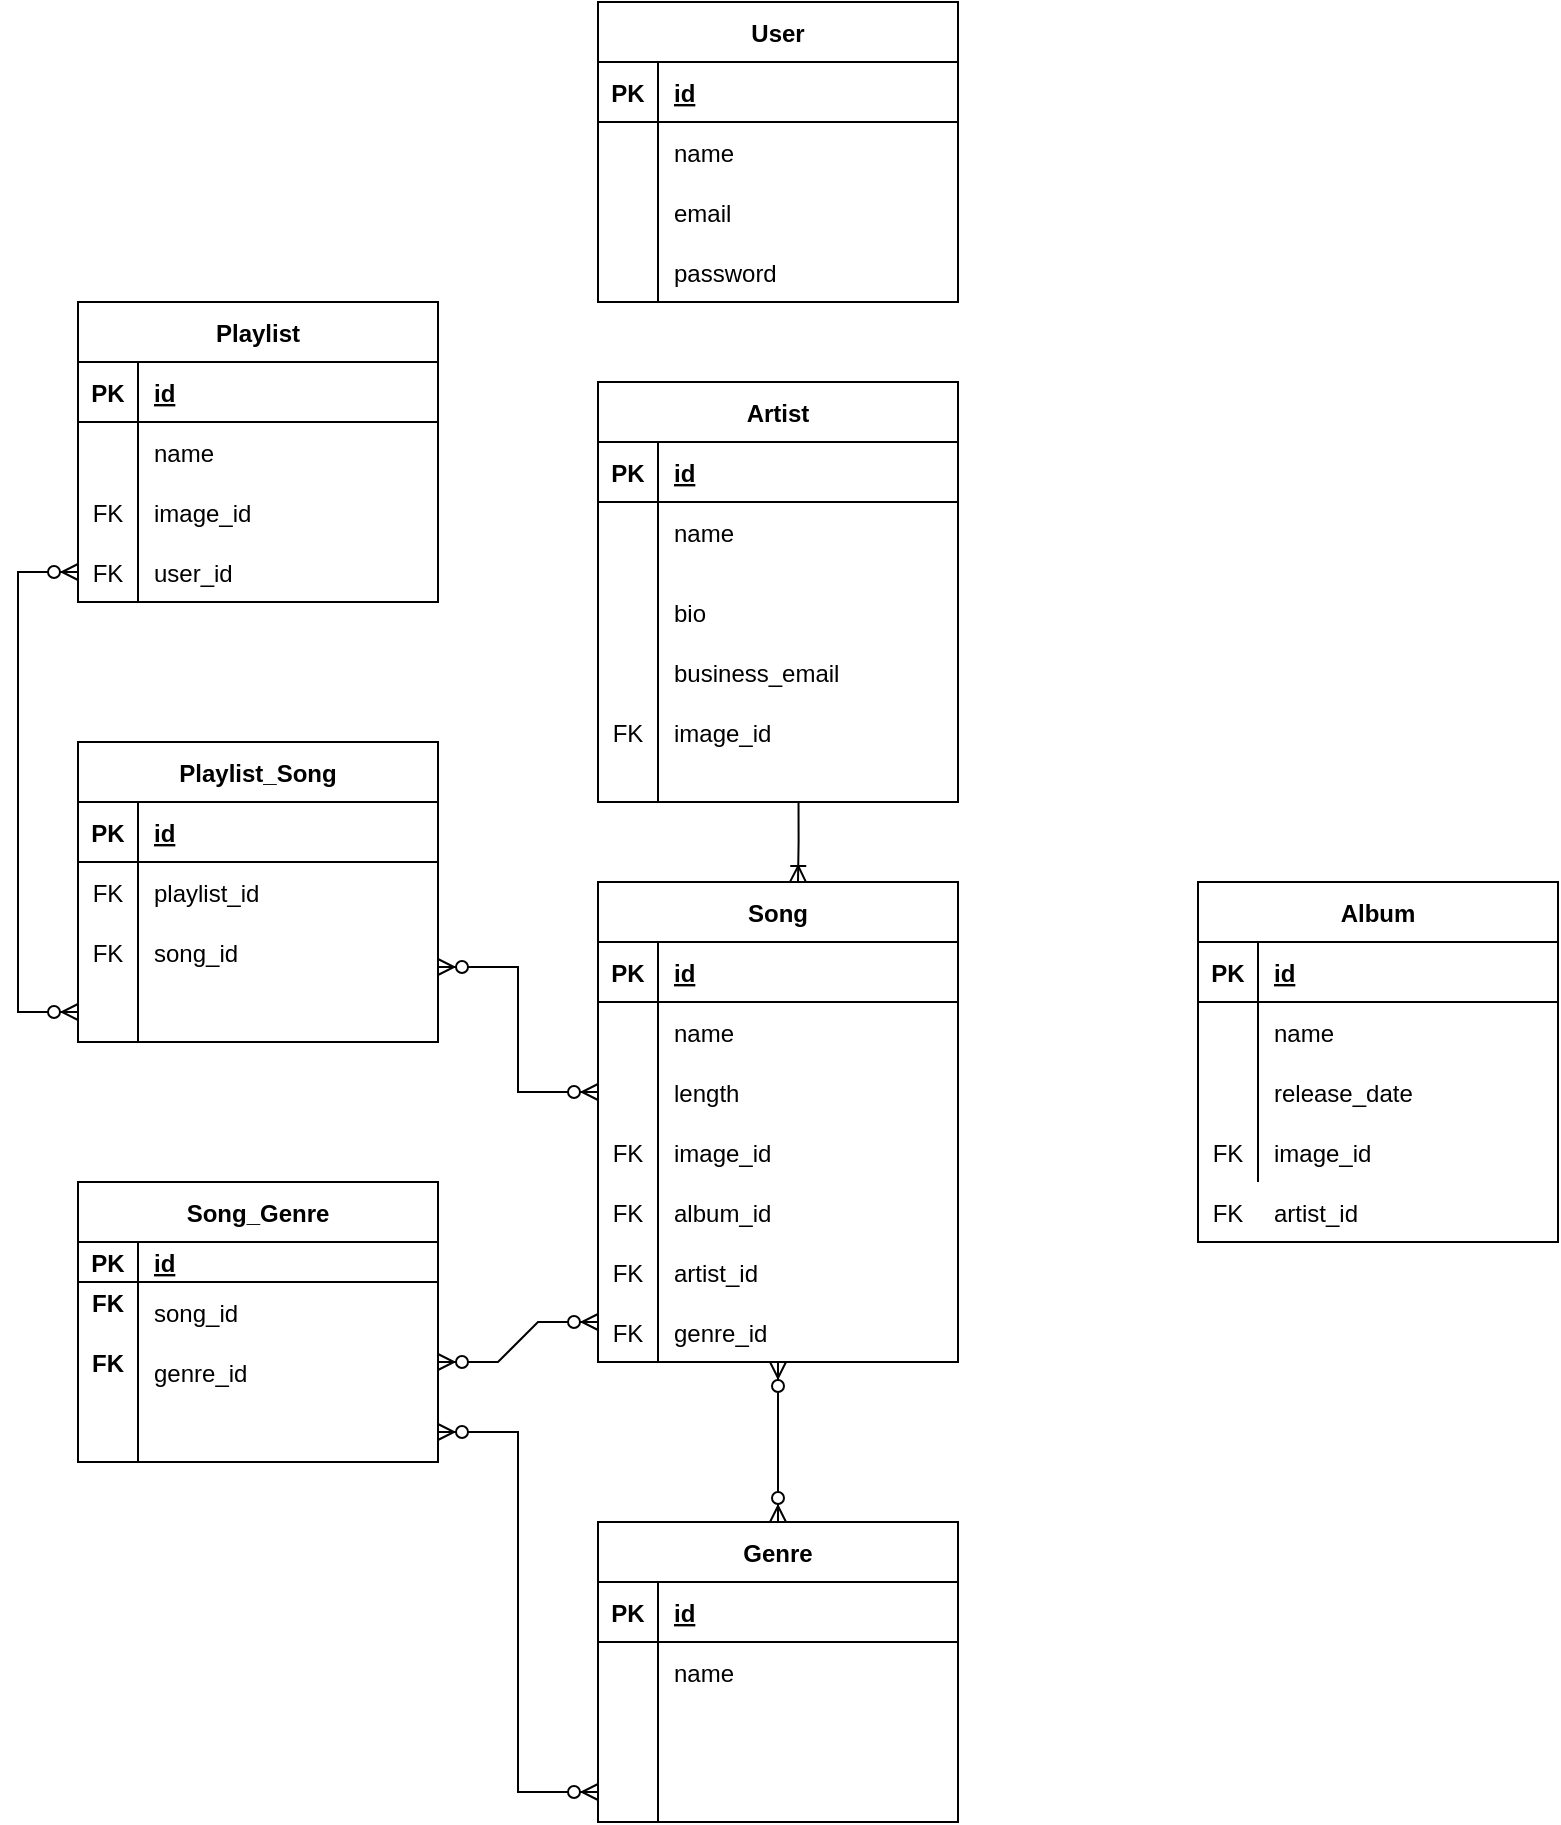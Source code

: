 <mxfile version="20.8.23" type="device"><diagram name="Page-1" id="BKWQsfcj0az7hso5T4gl"><mxGraphModel dx="1728" dy="952" grid="1" gridSize="10" guides="1" tooltips="1" connect="1" arrows="1" fold="1" page="1" pageScale="1" pageWidth="850" pageHeight="1100" math="0" shadow="0"><root><mxCell id="0"/><mxCell id="1" parent="0"/><mxCell id="2S63wgKGcdqPZLrv0ffy-1" value="Song_Genre" style="shape=table;startSize=30;container=1;collapsible=1;childLayout=tableLayout;fixedRows=1;rowLines=0;fontStyle=1;align=center;resizeLast=1;" vertex="1" parent="1"><mxGeometry x="60" y="790" width="180" height="140" as="geometry"/></mxCell><mxCell id="2S63wgKGcdqPZLrv0ffy-2" value="" style="shape=tableRow;horizontal=0;startSize=0;swimlaneHead=0;swimlaneBody=0;fillColor=none;collapsible=0;dropTarget=0;points=[[0,0.5],[1,0.5]];portConstraint=eastwest;top=0;left=0;right=0;bottom=1;" vertex="1" parent="2S63wgKGcdqPZLrv0ffy-1"><mxGeometry y="30" width="180" height="20" as="geometry"/></mxCell><mxCell id="2S63wgKGcdqPZLrv0ffy-3" value="PK" style="shape=partialRectangle;connectable=0;fillColor=none;top=0;left=0;bottom=0;right=0;fontStyle=1;overflow=hidden;" vertex="1" parent="2S63wgKGcdqPZLrv0ffy-2"><mxGeometry width="30" height="20" as="geometry"><mxRectangle width="30" height="20" as="alternateBounds"/></mxGeometry></mxCell><mxCell id="2S63wgKGcdqPZLrv0ffy-4" value="id" style="shape=partialRectangle;connectable=0;fillColor=none;top=0;left=0;bottom=0;right=0;align=left;spacingLeft=6;fontStyle=5;overflow=hidden;" vertex="1" parent="2S63wgKGcdqPZLrv0ffy-2"><mxGeometry x="30" width="150" height="20" as="geometry"><mxRectangle width="150" height="20" as="alternateBounds"/></mxGeometry></mxCell><mxCell id="2S63wgKGcdqPZLrv0ffy-5" value="" style="shape=tableRow;horizontal=0;startSize=0;swimlaneHead=0;swimlaneBody=0;fillColor=none;collapsible=0;dropTarget=0;points=[[0,0.5],[1,0.5]];portConstraint=eastwest;top=0;left=0;right=0;bottom=0;" vertex="1" parent="2S63wgKGcdqPZLrv0ffy-1"><mxGeometry y="50" width="180" height="30" as="geometry"/></mxCell><mxCell id="2S63wgKGcdqPZLrv0ffy-6" value="" style="shape=partialRectangle;connectable=0;fillColor=none;top=0;left=0;bottom=0;right=0;editable=1;overflow=hidden;" vertex="1" parent="2S63wgKGcdqPZLrv0ffy-5"><mxGeometry width="30" height="30" as="geometry"><mxRectangle width="30" height="30" as="alternateBounds"/></mxGeometry></mxCell><mxCell id="2S63wgKGcdqPZLrv0ffy-7" value="song_id" style="shape=partialRectangle;connectable=0;fillColor=none;top=0;left=0;bottom=0;right=0;align=left;spacingLeft=6;overflow=hidden;" vertex="1" parent="2S63wgKGcdqPZLrv0ffy-5"><mxGeometry x="30" width="150" height="30" as="geometry"><mxRectangle width="150" height="30" as="alternateBounds"/></mxGeometry></mxCell><mxCell id="2S63wgKGcdqPZLrv0ffy-8" value="" style="shape=tableRow;horizontal=0;startSize=0;swimlaneHead=0;swimlaneBody=0;fillColor=none;collapsible=0;dropTarget=0;points=[[0,0.5],[1,0.5]];portConstraint=eastwest;top=0;left=0;right=0;bottom=0;" vertex="1" parent="2S63wgKGcdqPZLrv0ffy-1"><mxGeometry y="80" width="180" height="30" as="geometry"/></mxCell><mxCell id="2S63wgKGcdqPZLrv0ffy-9" value="" style="shape=partialRectangle;connectable=0;fillColor=none;top=0;left=0;bottom=0;right=0;editable=1;overflow=hidden;" vertex="1" parent="2S63wgKGcdqPZLrv0ffy-8"><mxGeometry width="30" height="30" as="geometry"><mxRectangle width="30" height="30" as="alternateBounds"/></mxGeometry></mxCell><mxCell id="2S63wgKGcdqPZLrv0ffy-10" value="genre_id" style="shape=partialRectangle;connectable=0;fillColor=none;top=0;left=0;bottom=0;right=0;align=left;spacingLeft=6;overflow=hidden;" vertex="1" parent="2S63wgKGcdqPZLrv0ffy-8"><mxGeometry x="30" width="150" height="30" as="geometry"><mxRectangle width="150" height="30" as="alternateBounds"/></mxGeometry></mxCell><mxCell id="2S63wgKGcdqPZLrv0ffy-11" value="" style="shape=tableRow;horizontal=0;startSize=0;swimlaneHead=0;swimlaneBody=0;fillColor=none;collapsible=0;dropTarget=0;points=[[0,0.5],[1,0.5]];portConstraint=eastwest;top=0;left=0;right=0;bottom=0;" vertex="1" parent="2S63wgKGcdqPZLrv0ffy-1"><mxGeometry y="110" width="180" height="30" as="geometry"/></mxCell><mxCell id="2S63wgKGcdqPZLrv0ffy-12" value="" style="shape=partialRectangle;connectable=0;fillColor=none;top=0;left=0;bottom=0;right=0;editable=1;overflow=hidden;" vertex="1" parent="2S63wgKGcdqPZLrv0ffy-11"><mxGeometry width="30" height="30" as="geometry"><mxRectangle width="30" height="30" as="alternateBounds"/></mxGeometry></mxCell><mxCell id="2S63wgKGcdqPZLrv0ffy-13" value="" style="shape=partialRectangle;connectable=0;fillColor=none;top=0;left=0;bottom=0;right=0;align=left;spacingLeft=6;overflow=hidden;" vertex="1" parent="2S63wgKGcdqPZLrv0ffy-11"><mxGeometry x="30" width="150" height="30" as="geometry"><mxRectangle width="150" height="30" as="alternateBounds"/></mxGeometry></mxCell><mxCell id="2S63wgKGcdqPZLrv0ffy-14" value="FK" style="shape=partialRectangle;connectable=0;fillColor=none;top=0;left=0;bottom=0;right=0;fontStyle=1;overflow=hidden;" vertex="1" parent="1"><mxGeometry x="60" y="840" width="30" height="20" as="geometry"><mxRectangle width="30" height="20" as="alternateBounds"/></mxGeometry></mxCell><mxCell id="2S63wgKGcdqPZLrv0ffy-15" value="FK" style="shape=partialRectangle;connectable=0;fillColor=none;top=0;left=0;bottom=0;right=0;fontStyle=1;overflow=hidden;" vertex="1" parent="1"><mxGeometry x="60" y="870" width="30" height="20" as="geometry"><mxRectangle width="30" height="20" as="alternateBounds"/></mxGeometry></mxCell><mxCell id="2S63wgKGcdqPZLrv0ffy-16" value="Genre" style="shape=table;startSize=30;container=1;collapsible=1;childLayout=tableLayout;fixedRows=1;rowLines=0;fontStyle=1;align=center;resizeLast=1;" vertex="1" parent="1"><mxGeometry x="320" y="960" width="180" height="150" as="geometry"/></mxCell><mxCell id="2S63wgKGcdqPZLrv0ffy-17" value="" style="shape=tableRow;horizontal=0;startSize=0;swimlaneHead=0;swimlaneBody=0;fillColor=none;collapsible=0;dropTarget=0;points=[[0,0.5],[1,0.5]];portConstraint=eastwest;top=0;left=0;right=0;bottom=1;" vertex="1" parent="2S63wgKGcdqPZLrv0ffy-16"><mxGeometry y="30" width="180" height="30" as="geometry"/></mxCell><mxCell id="2S63wgKGcdqPZLrv0ffy-18" value="PK" style="shape=partialRectangle;connectable=0;fillColor=none;top=0;left=0;bottom=0;right=0;fontStyle=1;overflow=hidden;" vertex="1" parent="2S63wgKGcdqPZLrv0ffy-17"><mxGeometry width="30" height="30" as="geometry"><mxRectangle width="30" height="30" as="alternateBounds"/></mxGeometry></mxCell><mxCell id="2S63wgKGcdqPZLrv0ffy-19" value="id" style="shape=partialRectangle;connectable=0;fillColor=none;top=0;left=0;bottom=0;right=0;align=left;spacingLeft=6;fontStyle=5;overflow=hidden;" vertex="1" parent="2S63wgKGcdqPZLrv0ffy-17"><mxGeometry x="30" width="150" height="30" as="geometry"><mxRectangle width="150" height="30" as="alternateBounds"/></mxGeometry></mxCell><mxCell id="2S63wgKGcdqPZLrv0ffy-20" value="" style="shape=tableRow;horizontal=0;startSize=0;swimlaneHead=0;swimlaneBody=0;fillColor=none;collapsible=0;dropTarget=0;points=[[0,0.5],[1,0.5]];portConstraint=eastwest;top=0;left=0;right=0;bottom=0;" vertex="1" parent="2S63wgKGcdqPZLrv0ffy-16"><mxGeometry y="60" width="180" height="30" as="geometry"/></mxCell><mxCell id="2S63wgKGcdqPZLrv0ffy-21" value="" style="shape=partialRectangle;connectable=0;fillColor=none;top=0;left=0;bottom=0;right=0;editable=1;overflow=hidden;" vertex="1" parent="2S63wgKGcdqPZLrv0ffy-20"><mxGeometry width="30" height="30" as="geometry"><mxRectangle width="30" height="30" as="alternateBounds"/></mxGeometry></mxCell><mxCell id="2S63wgKGcdqPZLrv0ffy-22" value="name" style="shape=partialRectangle;connectable=0;fillColor=none;top=0;left=0;bottom=0;right=0;align=left;spacingLeft=6;overflow=hidden;" vertex="1" parent="2S63wgKGcdqPZLrv0ffy-20"><mxGeometry x="30" width="150" height="30" as="geometry"><mxRectangle width="150" height="30" as="alternateBounds"/></mxGeometry></mxCell><mxCell id="2S63wgKGcdqPZLrv0ffy-23" value="" style="shape=tableRow;horizontal=0;startSize=0;swimlaneHead=0;swimlaneBody=0;fillColor=none;collapsible=0;dropTarget=0;points=[[0,0.5],[1,0.5]];portConstraint=eastwest;top=0;left=0;right=0;bottom=0;" vertex="1" parent="2S63wgKGcdqPZLrv0ffy-16"><mxGeometry y="90" width="180" height="30" as="geometry"/></mxCell><mxCell id="2S63wgKGcdqPZLrv0ffy-24" value="" style="shape=partialRectangle;connectable=0;fillColor=none;top=0;left=0;bottom=0;right=0;editable=1;overflow=hidden;" vertex="1" parent="2S63wgKGcdqPZLrv0ffy-23"><mxGeometry width="30" height="30" as="geometry"><mxRectangle width="30" height="30" as="alternateBounds"/></mxGeometry></mxCell><mxCell id="2S63wgKGcdqPZLrv0ffy-25" value="" style="shape=partialRectangle;connectable=0;fillColor=none;top=0;left=0;bottom=0;right=0;align=left;spacingLeft=6;overflow=hidden;" vertex="1" parent="2S63wgKGcdqPZLrv0ffy-23"><mxGeometry x="30" width="150" height="30" as="geometry"><mxRectangle width="150" height="30" as="alternateBounds"/></mxGeometry></mxCell><mxCell id="2S63wgKGcdqPZLrv0ffy-26" value="" style="shape=tableRow;horizontal=0;startSize=0;swimlaneHead=0;swimlaneBody=0;fillColor=none;collapsible=0;dropTarget=0;points=[[0,0.5],[1,0.5]];portConstraint=eastwest;top=0;left=0;right=0;bottom=0;" vertex="1" parent="2S63wgKGcdqPZLrv0ffy-16"><mxGeometry y="120" width="180" height="30" as="geometry"/></mxCell><mxCell id="2S63wgKGcdqPZLrv0ffy-27" value="" style="shape=partialRectangle;connectable=0;fillColor=none;top=0;left=0;bottom=0;right=0;editable=1;overflow=hidden;" vertex="1" parent="2S63wgKGcdqPZLrv0ffy-26"><mxGeometry width="30" height="30" as="geometry"><mxRectangle width="30" height="30" as="alternateBounds"/></mxGeometry></mxCell><mxCell id="2S63wgKGcdqPZLrv0ffy-28" value="" style="shape=partialRectangle;connectable=0;fillColor=none;top=0;left=0;bottom=0;right=0;align=left;spacingLeft=6;overflow=hidden;" vertex="1" parent="2S63wgKGcdqPZLrv0ffy-26"><mxGeometry x="30" width="150" height="30" as="geometry"><mxRectangle width="150" height="30" as="alternateBounds"/></mxGeometry></mxCell><mxCell id="2S63wgKGcdqPZLrv0ffy-29" value="Song" style="shape=table;startSize=30;container=1;collapsible=1;childLayout=tableLayout;fixedRows=1;rowLines=0;fontStyle=1;align=center;resizeLast=1;" vertex="1" parent="1"><mxGeometry x="320" y="640" width="180" height="240" as="geometry"/></mxCell><mxCell id="2S63wgKGcdqPZLrv0ffy-30" value="" style="shape=tableRow;horizontal=0;startSize=0;swimlaneHead=0;swimlaneBody=0;fillColor=none;collapsible=0;dropTarget=0;points=[[0,0.5],[1,0.5]];portConstraint=eastwest;top=0;left=0;right=0;bottom=1;" vertex="1" parent="2S63wgKGcdqPZLrv0ffy-29"><mxGeometry y="30" width="180" height="30" as="geometry"/></mxCell><mxCell id="2S63wgKGcdqPZLrv0ffy-31" value="PK" style="shape=partialRectangle;connectable=0;fillColor=none;top=0;left=0;bottom=0;right=0;fontStyle=1;overflow=hidden;" vertex="1" parent="2S63wgKGcdqPZLrv0ffy-30"><mxGeometry width="30" height="30" as="geometry"><mxRectangle width="30" height="30" as="alternateBounds"/></mxGeometry></mxCell><mxCell id="2S63wgKGcdqPZLrv0ffy-32" value="id" style="shape=partialRectangle;connectable=0;fillColor=none;top=0;left=0;bottom=0;right=0;align=left;spacingLeft=6;fontStyle=5;overflow=hidden;" vertex="1" parent="2S63wgKGcdqPZLrv0ffy-30"><mxGeometry x="30" width="150" height="30" as="geometry"><mxRectangle width="150" height="30" as="alternateBounds"/></mxGeometry></mxCell><mxCell id="2S63wgKGcdqPZLrv0ffy-33" value="" style="shape=tableRow;horizontal=0;startSize=0;swimlaneHead=0;swimlaneBody=0;fillColor=none;collapsible=0;dropTarget=0;points=[[0,0.5],[1,0.5]];portConstraint=eastwest;top=0;left=0;right=0;bottom=0;" vertex="1" parent="2S63wgKGcdqPZLrv0ffy-29"><mxGeometry y="60" width="180" height="30" as="geometry"/></mxCell><mxCell id="2S63wgKGcdqPZLrv0ffy-34" value="" style="shape=partialRectangle;connectable=0;fillColor=none;top=0;left=0;bottom=0;right=0;editable=1;overflow=hidden;" vertex="1" parent="2S63wgKGcdqPZLrv0ffy-33"><mxGeometry width="30" height="30" as="geometry"><mxRectangle width="30" height="30" as="alternateBounds"/></mxGeometry></mxCell><mxCell id="2S63wgKGcdqPZLrv0ffy-35" value="name" style="shape=partialRectangle;connectable=0;fillColor=none;top=0;left=0;bottom=0;right=0;align=left;spacingLeft=6;overflow=hidden;" vertex="1" parent="2S63wgKGcdqPZLrv0ffy-33"><mxGeometry x="30" width="150" height="30" as="geometry"><mxRectangle width="150" height="30" as="alternateBounds"/></mxGeometry></mxCell><mxCell id="2S63wgKGcdqPZLrv0ffy-36" value="" style="shape=tableRow;horizontal=0;startSize=0;swimlaneHead=0;swimlaneBody=0;fillColor=none;collapsible=0;dropTarget=0;points=[[0,0.5],[1,0.5]];portConstraint=eastwest;top=0;left=0;right=0;bottom=0;" vertex="1" parent="2S63wgKGcdqPZLrv0ffy-29"><mxGeometry y="90" width="180" height="30" as="geometry"/></mxCell><mxCell id="2S63wgKGcdqPZLrv0ffy-37" value="" style="shape=partialRectangle;connectable=0;fillColor=none;top=0;left=0;bottom=0;right=0;editable=1;overflow=hidden;" vertex="1" parent="2S63wgKGcdqPZLrv0ffy-36"><mxGeometry width="30" height="30" as="geometry"><mxRectangle width="30" height="30" as="alternateBounds"/></mxGeometry></mxCell><mxCell id="2S63wgKGcdqPZLrv0ffy-38" value="length" style="shape=partialRectangle;connectable=0;fillColor=none;top=0;left=0;bottom=0;right=0;align=left;spacingLeft=6;overflow=hidden;" vertex="1" parent="2S63wgKGcdqPZLrv0ffy-36"><mxGeometry x="30" width="150" height="30" as="geometry"><mxRectangle width="150" height="30" as="alternateBounds"/></mxGeometry></mxCell><mxCell id="2S63wgKGcdqPZLrv0ffy-39" value="" style="shape=tableRow;horizontal=0;startSize=0;swimlaneHead=0;swimlaneBody=0;fillColor=none;collapsible=0;dropTarget=0;points=[[0,0.5],[1,0.5]];portConstraint=eastwest;top=0;left=0;right=0;bottom=0;" vertex="1" parent="2S63wgKGcdqPZLrv0ffy-29"><mxGeometry y="120" width="180" height="120" as="geometry"/></mxCell><mxCell id="2S63wgKGcdqPZLrv0ffy-40" value="" style="shape=partialRectangle;connectable=0;fillColor=none;top=0;left=0;bottom=0;right=0;editable=1;overflow=hidden;" vertex="1" parent="2S63wgKGcdqPZLrv0ffy-39"><mxGeometry width="30" height="120" as="geometry"><mxRectangle width="30" height="120" as="alternateBounds"/></mxGeometry></mxCell><mxCell id="2S63wgKGcdqPZLrv0ffy-41" value="" style="shape=partialRectangle;connectable=0;fillColor=none;top=0;left=0;bottom=0;right=0;align=left;spacingLeft=6;overflow=hidden;" vertex="1" parent="2S63wgKGcdqPZLrv0ffy-39"><mxGeometry x="30" width="150" height="120" as="geometry"><mxRectangle width="150" height="120" as="alternateBounds"/></mxGeometry></mxCell><mxCell id="2S63wgKGcdqPZLrv0ffy-42" value="image_id" style="shape=partialRectangle;connectable=0;fillColor=none;top=0;left=0;bottom=0;right=0;align=left;spacingLeft=6;overflow=hidden;" vertex="1" parent="1"><mxGeometry x="350" y="760" width="150" height="30" as="geometry"><mxRectangle width="150" height="30" as="alternateBounds"/></mxGeometry></mxCell><mxCell id="2S63wgKGcdqPZLrv0ffy-43" value="album_id" style="shape=partialRectangle;connectable=0;fillColor=none;top=0;left=0;bottom=0;right=0;align=left;spacingLeft=6;overflow=hidden;" vertex="1" parent="1"><mxGeometry x="350" y="790" width="150" height="30" as="geometry"><mxRectangle width="150" height="30" as="alternateBounds"/></mxGeometry></mxCell><mxCell id="2S63wgKGcdqPZLrv0ffy-44" value="artist_id" style="shape=partialRectangle;connectable=0;fillColor=none;top=0;left=0;bottom=0;right=0;align=left;spacingLeft=6;overflow=hidden;" vertex="1" parent="1"><mxGeometry x="350" y="820" width="150" height="30" as="geometry"><mxRectangle width="150" height="30" as="alternateBounds"/></mxGeometry></mxCell><mxCell id="2S63wgKGcdqPZLrv0ffy-45" value="genre_id" style="shape=partialRectangle;connectable=0;fillColor=none;top=0;left=0;bottom=0;right=0;align=left;spacingLeft=6;overflow=hidden;" vertex="1" parent="1"><mxGeometry x="350" y="850" width="150" height="30" as="geometry"><mxRectangle width="150" height="30" as="alternateBounds"/></mxGeometry></mxCell><mxCell id="2S63wgKGcdqPZLrv0ffy-46" value="FK" style="shape=partialRectangle;connectable=0;fillColor=none;top=0;left=0;bottom=0;right=0;editable=1;overflow=hidden;" vertex="1" parent="1"><mxGeometry x="320" y="760" width="30" height="30" as="geometry"><mxRectangle width="30" height="30" as="alternateBounds"/></mxGeometry></mxCell><mxCell id="2S63wgKGcdqPZLrv0ffy-47" value="FK" style="shape=partialRectangle;connectable=0;fillColor=none;top=0;left=0;bottom=0;right=0;editable=1;overflow=hidden;" vertex="1" parent="1"><mxGeometry x="320" y="790" width="30" height="30" as="geometry"><mxRectangle width="30" height="30" as="alternateBounds"/></mxGeometry></mxCell><mxCell id="2S63wgKGcdqPZLrv0ffy-48" value="FK" style="shape=partialRectangle;connectable=0;fillColor=none;top=0;left=0;bottom=0;right=0;editable=1;overflow=hidden;" vertex="1" parent="1"><mxGeometry x="320" y="820" width="30" height="30" as="geometry"><mxRectangle width="30" height="30" as="alternateBounds"/></mxGeometry></mxCell><mxCell id="2S63wgKGcdqPZLrv0ffy-49" value="FK" style="shape=partialRectangle;connectable=0;fillColor=none;top=0;left=0;bottom=0;right=0;editable=1;overflow=hidden;" vertex="1" parent="1"><mxGeometry x="320" y="850" width="30" height="30" as="geometry"><mxRectangle width="30" height="30" as="alternateBounds"/></mxGeometry></mxCell><mxCell id="2S63wgKGcdqPZLrv0ffy-50" value="Playlist" style="shape=table;startSize=30;container=1;collapsible=1;childLayout=tableLayout;fixedRows=1;rowLines=0;fontStyle=1;align=center;resizeLast=1;" vertex="1" parent="1"><mxGeometry x="60" y="350" width="180" height="150" as="geometry"/></mxCell><mxCell id="2S63wgKGcdqPZLrv0ffy-51" value="" style="shape=tableRow;horizontal=0;startSize=0;swimlaneHead=0;swimlaneBody=0;fillColor=none;collapsible=0;dropTarget=0;points=[[0,0.5],[1,0.5]];portConstraint=eastwest;top=0;left=0;right=0;bottom=1;" vertex="1" parent="2S63wgKGcdqPZLrv0ffy-50"><mxGeometry y="30" width="180" height="30" as="geometry"/></mxCell><mxCell id="2S63wgKGcdqPZLrv0ffy-52" value="PK" style="shape=partialRectangle;connectable=0;fillColor=none;top=0;left=0;bottom=0;right=0;fontStyle=1;overflow=hidden;" vertex="1" parent="2S63wgKGcdqPZLrv0ffy-51"><mxGeometry width="30" height="30" as="geometry"><mxRectangle width="30" height="30" as="alternateBounds"/></mxGeometry></mxCell><mxCell id="2S63wgKGcdqPZLrv0ffy-53" value="id" style="shape=partialRectangle;connectable=0;fillColor=none;top=0;left=0;bottom=0;right=0;align=left;spacingLeft=6;fontStyle=5;overflow=hidden;" vertex="1" parent="2S63wgKGcdqPZLrv0ffy-51"><mxGeometry x="30" width="150" height="30" as="geometry"><mxRectangle width="150" height="30" as="alternateBounds"/></mxGeometry></mxCell><mxCell id="2S63wgKGcdqPZLrv0ffy-54" value="" style="shape=tableRow;horizontal=0;startSize=0;swimlaneHead=0;swimlaneBody=0;fillColor=none;collapsible=0;dropTarget=0;points=[[0,0.5],[1,0.5]];portConstraint=eastwest;top=0;left=0;right=0;bottom=0;" vertex="1" parent="2S63wgKGcdqPZLrv0ffy-50"><mxGeometry y="60" width="180" height="30" as="geometry"/></mxCell><mxCell id="2S63wgKGcdqPZLrv0ffy-55" value="" style="shape=partialRectangle;connectable=0;fillColor=none;top=0;left=0;bottom=0;right=0;editable=1;overflow=hidden;" vertex="1" parent="2S63wgKGcdqPZLrv0ffy-54"><mxGeometry width="30" height="30" as="geometry"><mxRectangle width="30" height="30" as="alternateBounds"/></mxGeometry></mxCell><mxCell id="2S63wgKGcdqPZLrv0ffy-56" value="name" style="shape=partialRectangle;connectable=0;fillColor=none;top=0;left=0;bottom=0;right=0;align=left;spacingLeft=6;overflow=hidden;" vertex="1" parent="2S63wgKGcdqPZLrv0ffy-54"><mxGeometry x="30" width="150" height="30" as="geometry"><mxRectangle width="150" height="30" as="alternateBounds"/></mxGeometry></mxCell><mxCell id="2S63wgKGcdqPZLrv0ffy-57" value="" style="shape=tableRow;horizontal=0;startSize=0;swimlaneHead=0;swimlaneBody=0;fillColor=none;collapsible=0;dropTarget=0;points=[[0,0.5],[1,0.5]];portConstraint=eastwest;top=0;left=0;right=0;bottom=0;" vertex="1" parent="2S63wgKGcdqPZLrv0ffy-50"><mxGeometry y="90" width="180" height="30" as="geometry"/></mxCell><mxCell id="2S63wgKGcdqPZLrv0ffy-58" value="FK" style="shape=partialRectangle;connectable=0;fillColor=none;top=0;left=0;bottom=0;right=0;editable=1;overflow=hidden;" vertex="1" parent="2S63wgKGcdqPZLrv0ffy-57"><mxGeometry width="30" height="30" as="geometry"><mxRectangle width="30" height="30" as="alternateBounds"/></mxGeometry></mxCell><mxCell id="2S63wgKGcdqPZLrv0ffy-59" value="image_id" style="shape=partialRectangle;connectable=0;fillColor=none;top=0;left=0;bottom=0;right=0;align=left;spacingLeft=6;overflow=hidden;" vertex="1" parent="2S63wgKGcdqPZLrv0ffy-57"><mxGeometry x="30" width="150" height="30" as="geometry"><mxRectangle width="150" height="30" as="alternateBounds"/></mxGeometry></mxCell><mxCell id="2S63wgKGcdqPZLrv0ffy-60" value="" style="shape=tableRow;horizontal=0;startSize=0;swimlaneHead=0;swimlaneBody=0;fillColor=none;collapsible=0;dropTarget=0;points=[[0,0.5],[1,0.5]];portConstraint=eastwest;top=0;left=0;right=0;bottom=0;" vertex="1" parent="2S63wgKGcdqPZLrv0ffy-50"><mxGeometry y="120" width="180" height="30" as="geometry"/></mxCell><mxCell id="2S63wgKGcdqPZLrv0ffy-61" value="FK" style="shape=partialRectangle;connectable=0;fillColor=none;top=0;left=0;bottom=0;right=0;editable=1;overflow=hidden;" vertex="1" parent="2S63wgKGcdqPZLrv0ffy-60"><mxGeometry width="30" height="30" as="geometry"><mxRectangle width="30" height="30" as="alternateBounds"/></mxGeometry></mxCell><mxCell id="2S63wgKGcdqPZLrv0ffy-62" value="user_id" style="shape=partialRectangle;connectable=0;fillColor=none;top=0;left=0;bottom=0;right=0;align=left;spacingLeft=6;overflow=hidden;" vertex="1" parent="2S63wgKGcdqPZLrv0ffy-60"><mxGeometry x="30" width="150" height="30" as="geometry"><mxRectangle width="150" height="30" as="alternateBounds"/></mxGeometry></mxCell><mxCell id="2S63wgKGcdqPZLrv0ffy-63" value="Playlist_Song" style="shape=table;startSize=30;container=1;collapsible=1;childLayout=tableLayout;fixedRows=1;rowLines=0;fontStyle=1;align=center;resizeLast=1;" vertex="1" parent="1"><mxGeometry x="60" y="570" width="180" height="150" as="geometry"/></mxCell><mxCell id="2S63wgKGcdqPZLrv0ffy-64" value="" style="shape=tableRow;horizontal=0;startSize=0;swimlaneHead=0;swimlaneBody=0;fillColor=none;collapsible=0;dropTarget=0;points=[[0,0.5],[1,0.5]];portConstraint=eastwest;top=0;left=0;right=0;bottom=1;" vertex="1" parent="2S63wgKGcdqPZLrv0ffy-63"><mxGeometry y="30" width="180" height="30" as="geometry"/></mxCell><mxCell id="2S63wgKGcdqPZLrv0ffy-65" value="PK" style="shape=partialRectangle;connectable=0;fillColor=none;top=0;left=0;bottom=0;right=0;fontStyle=1;overflow=hidden;" vertex="1" parent="2S63wgKGcdqPZLrv0ffy-64"><mxGeometry width="30" height="30" as="geometry"><mxRectangle width="30" height="30" as="alternateBounds"/></mxGeometry></mxCell><mxCell id="2S63wgKGcdqPZLrv0ffy-66" value="id" style="shape=partialRectangle;connectable=0;fillColor=none;top=0;left=0;bottom=0;right=0;align=left;spacingLeft=6;fontStyle=5;overflow=hidden;" vertex="1" parent="2S63wgKGcdqPZLrv0ffy-64"><mxGeometry x="30" width="150" height="30" as="geometry"><mxRectangle width="150" height="30" as="alternateBounds"/></mxGeometry></mxCell><mxCell id="2S63wgKGcdqPZLrv0ffy-67" value="" style="shape=tableRow;horizontal=0;startSize=0;swimlaneHead=0;swimlaneBody=0;fillColor=none;collapsible=0;dropTarget=0;points=[[0,0.5],[1,0.5]];portConstraint=eastwest;top=0;left=0;right=0;bottom=0;" vertex="1" parent="2S63wgKGcdqPZLrv0ffy-63"><mxGeometry y="60" width="180" height="30" as="geometry"/></mxCell><mxCell id="2S63wgKGcdqPZLrv0ffy-68" value="FK" style="shape=partialRectangle;connectable=0;fillColor=none;top=0;left=0;bottom=0;right=0;editable=1;overflow=hidden;" vertex="1" parent="2S63wgKGcdqPZLrv0ffy-67"><mxGeometry width="30" height="30" as="geometry"><mxRectangle width="30" height="30" as="alternateBounds"/></mxGeometry></mxCell><mxCell id="2S63wgKGcdqPZLrv0ffy-69" value="playlist_id" style="shape=partialRectangle;connectable=0;fillColor=none;top=0;left=0;bottom=0;right=0;align=left;spacingLeft=6;overflow=hidden;" vertex="1" parent="2S63wgKGcdqPZLrv0ffy-67"><mxGeometry x="30" width="150" height="30" as="geometry"><mxRectangle width="150" height="30" as="alternateBounds"/></mxGeometry></mxCell><mxCell id="2S63wgKGcdqPZLrv0ffy-70" value="" style="shape=tableRow;horizontal=0;startSize=0;swimlaneHead=0;swimlaneBody=0;fillColor=none;collapsible=0;dropTarget=0;points=[[0,0.5],[1,0.5]];portConstraint=eastwest;top=0;left=0;right=0;bottom=0;" vertex="1" parent="2S63wgKGcdqPZLrv0ffy-63"><mxGeometry y="90" width="180" height="30" as="geometry"/></mxCell><mxCell id="2S63wgKGcdqPZLrv0ffy-71" value="FK" style="shape=partialRectangle;connectable=0;fillColor=none;top=0;left=0;bottom=0;right=0;editable=1;overflow=hidden;" vertex="1" parent="2S63wgKGcdqPZLrv0ffy-70"><mxGeometry width="30" height="30" as="geometry"><mxRectangle width="30" height="30" as="alternateBounds"/></mxGeometry></mxCell><mxCell id="2S63wgKGcdqPZLrv0ffy-72" value="song_id" style="shape=partialRectangle;connectable=0;fillColor=none;top=0;left=0;bottom=0;right=0;align=left;spacingLeft=6;overflow=hidden;" vertex="1" parent="2S63wgKGcdqPZLrv0ffy-70"><mxGeometry x="30" width="150" height="30" as="geometry"><mxRectangle width="150" height="30" as="alternateBounds"/></mxGeometry></mxCell><mxCell id="2S63wgKGcdqPZLrv0ffy-73" value="" style="shape=tableRow;horizontal=0;startSize=0;swimlaneHead=0;swimlaneBody=0;fillColor=none;collapsible=0;dropTarget=0;points=[[0,0.5],[1,0.5]];portConstraint=eastwest;top=0;left=0;right=0;bottom=0;" vertex="1" parent="2S63wgKGcdqPZLrv0ffy-63"><mxGeometry y="120" width="180" height="30" as="geometry"/></mxCell><mxCell id="2S63wgKGcdqPZLrv0ffy-74" value="" style="shape=partialRectangle;connectable=0;fillColor=none;top=0;left=0;bottom=0;right=0;editable=1;overflow=hidden;" vertex="1" parent="2S63wgKGcdqPZLrv0ffy-73"><mxGeometry width="30" height="30" as="geometry"><mxRectangle width="30" height="30" as="alternateBounds"/></mxGeometry></mxCell><mxCell id="2S63wgKGcdqPZLrv0ffy-75" value="" style="shape=partialRectangle;connectable=0;fillColor=none;top=0;left=0;bottom=0;right=0;align=left;spacingLeft=6;overflow=hidden;" vertex="1" parent="2S63wgKGcdqPZLrv0ffy-73"><mxGeometry x="30" width="150" height="30" as="geometry"><mxRectangle width="150" height="30" as="alternateBounds"/></mxGeometry></mxCell><mxCell id="2S63wgKGcdqPZLrv0ffy-76" value="User" style="shape=table;startSize=30;container=1;collapsible=1;childLayout=tableLayout;fixedRows=1;rowLines=0;fontStyle=1;align=center;resizeLast=1;" vertex="1" parent="1"><mxGeometry x="320" y="200" width="180" height="150" as="geometry"/></mxCell><mxCell id="2S63wgKGcdqPZLrv0ffy-77" value="" style="shape=tableRow;horizontal=0;startSize=0;swimlaneHead=0;swimlaneBody=0;fillColor=none;collapsible=0;dropTarget=0;points=[[0,0.5],[1,0.5]];portConstraint=eastwest;top=0;left=0;right=0;bottom=1;" vertex="1" parent="2S63wgKGcdqPZLrv0ffy-76"><mxGeometry y="30" width="180" height="30" as="geometry"/></mxCell><mxCell id="2S63wgKGcdqPZLrv0ffy-78" value="PK" style="shape=partialRectangle;connectable=0;fillColor=none;top=0;left=0;bottom=0;right=0;fontStyle=1;overflow=hidden;" vertex="1" parent="2S63wgKGcdqPZLrv0ffy-77"><mxGeometry width="30" height="30" as="geometry"><mxRectangle width="30" height="30" as="alternateBounds"/></mxGeometry></mxCell><mxCell id="2S63wgKGcdqPZLrv0ffy-79" value="id" style="shape=partialRectangle;connectable=0;fillColor=none;top=0;left=0;bottom=0;right=0;align=left;spacingLeft=6;fontStyle=5;overflow=hidden;" vertex="1" parent="2S63wgKGcdqPZLrv0ffy-77"><mxGeometry x="30" width="150" height="30" as="geometry"><mxRectangle width="150" height="30" as="alternateBounds"/></mxGeometry></mxCell><mxCell id="2S63wgKGcdqPZLrv0ffy-80" value="" style="shape=tableRow;horizontal=0;startSize=0;swimlaneHead=0;swimlaneBody=0;fillColor=none;collapsible=0;dropTarget=0;points=[[0,0.5],[1,0.5]];portConstraint=eastwest;top=0;left=0;right=0;bottom=0;" vertex="1" parent="2S63wgKGcdqPZLrv0ffy-76"><mxGeometry y="60" width="180" height="30" as="geometry"/></mxCell><mxCell id="2S63wgKGcdqPZLrv0ffy-81" value="" style="shape=partialRectangle;connectable=0;fillColor=none;top=0;left=0;bottom=0;right=0;editable=1;overflow=hidden;" vertex="1" parent="2S63wgKGcdqPZLrv0ffy-80"><mxGeometry width="30" height="30" as="geometry"><mxRectangle width="30" height="30" as="alternateBounds"/></mxGeometry></mxCell><mxCell id="2S63wgKGcdqPZLrv0ffy-82" value="name" style="shape=partialRectangle;connectable=0;fillColor=none;top=0;left=0;bottom=0;right=0;align=left;spacingLeft=6;overflow=hidden;" vertex="1" parent="2S63wgKGcdqPZLrv0ffy-80"><mxGeometry x="30" width="150" height="30" as="geometry"><mxRectangle width="150" height="30" as="alternateBounds"/></mxGeometry></mxCell><mxCell id="2S63wgKGcdqPZLrv0ffy-83" value="" style="shape=tableRow;horizontal=0;startSize=0;swimlaneHead=0;swimlaneBody=0;fillColor=none;collapsible=0;dropTarget=0;points=[[0,0.5],[1,0.5]];portConstraint=eastwest;top=0;left=0;right=0;bottom=0;" vertex="1" parent="2S63wgKGcdqPZLrv0ffy-76"><mxGeometry y="90" width="180" height="30" as="geometry"/></mxCell><mxCell id="2S63wgKGcdqPZLrv0ffy-84" value="" style="shape=partialRectangle;connectable=0;fillColor=none;top=0;left=0;bottom=0;right=0;editable=1;overflow=hidden;" vertex="1" parent="2S63wgKGcdqPZLrv0ffy-83"><mxGeometry width="30" height="30" as="geometry"><mxRectangle width="30" height="30" as="alternateBounds"/></mxGeometry></mxCell><mxCell id="2S63wgKGcdqPZLrv0ffy-85" value="email" style="shape=partialRectangle;connectable=0;fillColor=none;top=0;left=0;bottom=0;right=0;align=left;spacingLeft=6;overflow=hidden;" vertex="1" parent="2S63wgKGcdqPZLrv0ffy-83"><mxGeometry x="30" width="150" height="30" as="geometry"><mxRectangle width="150" height="30" as="alternateBounds"/></mxGeometry></mxCell><mxCell id="2S63wgKGcdqPZLrv0ffy-86" value="" style="shape=tableRow;horizontal=0;startSize=0;swimlaneHead=0;swimlaneBody=0;fillColor=none;collapsible=0;dropTarget=0;points=[[0,0.5],[1,0.5]];portConstraint=eastwest;top=0;left=0;right=0;bottom=0;" vertex="1" parent="2S63wgKGcdqPZLrv0ffy-76"><mxGeometry y="120" width="180" height="30" as="geometry"/></mxCell><mxCell id="2S63wgKGcdqPZLrv0ffy-87" value="" style="shape=partialRectangle;connectable=0;fillColor=none;top=0;left=0;bottom=0;right=0;editable=1;overflow=hidden;" vertex="1" parent="2S63wgKGcdqPZLrv0ffy-86"><mxGeometry width="30" height="30" as="geometry"><mxRectangle width="30" height="30" as="alternateBounds"/></mxGeometry></mxCell><mxCell id="2S63wgKGcdqPZLrv0ffy-88" value="password" style="shape=partialRectangle;connectable=0;fillColor=none;top=0;left=0;bottom=0;right=0;align=left;spacingLeft=6;overflow=hidden;" vertex="1" parent="2S63wgKGcdqPZLrv0ffy-86"><mxGeometry x="30" width="150" height="30" as="geometry"><mxRectangle width="150" height="30" as="alternateBounds"/></mxGeometry></mxCell><mxCell id="2S63wgKGcdqPZLrv0ffy-89" value="Artist" style="shape=table;startSize=30;container=1;collapsible=1;childLayout=tableLayout;fixedRows=1;rowLines=0;fontStyle=1;align=center;resizeLast=1;" vertex="1" parent="1"><mxGeometry x="320" y="390" width="180" height="210" as="geometry"/></mxCell><mxCell id="2S63wgKGcdqPZLrv0ffy-90" value="" style="shape=tableRow;horizontal=0;startSize=0;swimlaneHead=0;swimlaneBody=0;fillColor=none;collapsible=0;dropTarget=0;points=[[0,0.5],[1,0.5]];portConstraint=eastwest;top=0;left=0;right=0;bottom=1;" vertex="1" parent="2S63wgKGcdqPZLrv0ffy-89"><mxGeometry y="30" width="180" height="30" as="geometry"/></mxCell><mxCell id="2S63wgKGcdqPZLrv0ffy-91" value="PK" style="shape=partialRectangle;connectable=0;fillColor=none;top=0;left=0;bottom=0;right=0;fontStyle=1;overflow=hidden;" vertex="1" parent="2S63wgKGcdqPZLrv0ffy-90"><mxGeometry width="30" height="30" as="geometry"><mxRectangle width="30" height="30" as="alternateBounds"/></mxGeometry></mxCell><mxCell id="2S63wgKGcdqPZLrv0ffy-92" value="id" style="shape=partialRectangle;connectable=0;fillColor=none;top=0;left=0;bottom=0;right=0;align=left;spacingLeft=6;fontStyle=5;overflow=hidden;" vertex="1" parent="2S63wgKGcdqPZLrv0ffy-90"><mxGeometry x="30" width="150" height="30" as="geometry"><mxRectangle width="150" height="30" as="alternateBounds"/></mxGeometry></mxCell><mxCell id="2S63wgKGcdqPZLrv0ffy-93" value="" style="shape=tableRow;horizontal=0;startSize=0;swimlaneHead=0;swimlaneBody=0;fillColor=none;collapsible=0;dropTarget=0;points=[[0,0.5],[1,0.5]];portConstraint=eastwest;top=0;left=0;right=0;bottom=0;" vertex="1" parent="2S63wgKGcdqPZLrv0ffy-89"><mxGeometry y="60" width="180" height="30" as="geometry"/></mxCell><mxCell id="2S63wgKGcdqPZLrv0ffy-94" value="" style="shape=partialRectangle;connectable=0;fillColor=none;top=0;left=0;bottom=0;right=0;editable=1;overflow=hidden;" vertex="1" parent="2S63wgKGcdqPZLrv0ffy-93"><mxGeometry width="30" height="30" as="geometry"><mxRectangle width="30" height="30" as="alternateBounds"/></mxGeometry></mxCell><mxCell id="2S63wgKGcdqPZLrv0ffy-95" value="name" style="shape=partialRectangle;connectable=0;fillColor=none;top=0;left=0;bottom=0;right=0;align=left;spacingLeft=6;overflow=hidden;" vertex="1" parent="2S63wgKGcdqPZLrv0ffy-93"><mxGeometry x="30" width="150" height="30" as="geometry"><mxRectangle width="150" height="30" as="alternateBounds"/></mxGeometry></mxCell><mxCell id="2S63wgKGcdqPZLrv0ffy-96" value="" style="shape=tableRow;horizontal=0;startSize=0;swimlaneHead=0;swimlaneBody=0;fillColor=none;collapsible=0;dropTarget=0;points=[[0,0.5],[1,0.5]];portConstraint=eastwest;top=0;left=0;right=0;bottom=0;" vertex="1" parent="2S63wgKGcdqPZLrv0ffy-89"><mxGeometry y="90" width="180" height="50" as="geometry"/></mxCell><mxCell id="2S63wgKGcdqPZLrv0ffy-97" value="" style="shape=partialRectangle;connectable=0;fillColor=none;top=0;left=0;bottom=0;right=0;editable=1;overflow=hidden;" vertex="1" parent="2S63wgKGcdqPZLrv0ffy-96"><mxGeometry width="30" height="50" as="geometry"><mxRectangle width="30" height="50" as="alternateBounds"/></mxGeometry></mxCell><mxCell id="2S63wgKGcdqPZLrv0ffy-98" value="bio" style="shape=partialRectangle;connectable=0;fillColor=none;top=0;left=0;bottom=0;right=0;align=left;spacingLeft=6;overflow=hidden;" vertex="1" parent="2S63wgKGcdqPZLrv0ffy-96"><mxGeometry x="30" width="150" height="50" as="geometry"><mxRectangle width="150" height="50" as="alternateBounds"/></mxGeometry></mxCell><mxCell id="2S63wgKGcdqPZLrv0ffy-99" value="" style="shape=tableRow;horizontal=0;startSize=0;swimlaneHead=0;swimlaneBody=0;fillColor=none;collapsible=0;dropTarget=0;points=[[0,0.5],[1,0.5]];portConstraint=eastwest;top=0;left=0;right=0;bottom=0;" vertex="1" parent="2S63wgKGcdqPZLrv0ffy-89"><mxGeometry y="140" width="180" height="70" as="geometry"/></mxCell><mxCell id="2S63wgKGcdqPZLrv0ffy-100" value="" style="shape=partialRectangle;connectable=0;fillColor=none;top=0;left=0;bottom=0;right=0;editable=1;overflow=hidden;" vertex="1" parent="2S63wgKGcdqPZLrv0ffy-99"><mxGeometry width="30" height="70" as="geometry"><mxRectangle width="30" height="70" as="alternateBounds"/></mxGeometry></mxCell><mxCell id="2S63wgKGcdqPZLrv0ffy-101" value="image_id" style="shape=partialRectangle;connectable=0;fillColor=none;top=0;left=0;bottom=0;right=0;align=left;spacingLeft=6;overflow=hidden;" vertex="1" parent="2S63wgKGcdqPZLrv0ffy-99"><mxGeometry x="30" width="150" height="70" as="geometry"><mxRectangle width="150" height="70" as="alternateBounds"/></mxGeometry></mxCell><mxCell id="2S63wgKGcdqPZLrv0ffy-102" value="business_email" style="shape=partialRectangle;connectable=0;fillColor=none;top=0;left=0;bottom=0;right=0;align=left;spacingLeft=6;overflow=hidden;" vertex="1" parent="1"><mxGeometry x="350" y="520" width="150" height="30" as="geometry"><mxRectangle width="150" height="30" as="alternateBounds"/></mxGeometry></mxCell><mxCell id="2S63wgKGcdqPZLrv0ffy-103" value="FK" style="shape=partialRectangle;connectable=0;fillColor=none;top=0;left=0;bottom=0;right=0;editable=1;overflow=hidden;" vertex="1" parent="1"><mxGeometry x="320" y="550" width="30" height="30" as="geometry"><mxRectangle width="30" height="30" as="alternateBounds"/></mxGeometry></mxCell><mxCell id="2S63wgKGcdqPZLrv0ffy-104" value="Album" style="shape=table;startSize=30;container=1;collapsible=1;childLayout=tableLayout;fixedRows=1;rowLines=0;fontStyle=1;align=center;resizeLast=1;" vertex="1" parent="1"><mxGeometry x="620" y="640" width="180" height="180.0" as="geometry"/></mxCell><mxCell id="2S63wgKGcdqPZLrv0ffy-105" value="" style="shape=tableRow;horizontal=0;startSize=0;swimlaneHead=0;swimlaneBody=0;fillColor=none;collapsible=0;dropTarget=0;points=[[0,0.5],[1,0.5]];portConstraint=eastwest;top=0;left=0;right=0;bottom=1;" vertex="1" parent="2S63wgKGcdqPZLrv0ffy-104"><mxGeometry y="30" width="180" height="30" as="geometry"/></mxCell><mxCell id="2S63wgKGcdqPZLrv0ffy-106" value="PK" style="shape=partialRectangle;connectable=0;fillColor=none;top=0;left=0;bottom=0;right=0;fontStyle=1;overflow=hidden;" vertex="1" parent="2S63wgKGcdqPZLrv0ffy-105"><mxGeometry width="30" height="30" as="geometry"><mxRectangle width="30" height="30" as="alternateBounds"/></mxGeometry></mxCell><mxCell id="2S63wgKGcdqPZLrv0ffy-107" value="id" style="shape=partialRectangle;connectable=0;fillColor=none;top=0;left=0;bottom=0;right=0;align=left;spacingLeft=6;fontStyle=5;overflow=hidden;" vertex="1" parent="2S63wgKGcdqPZLrv0ffy-105"><mxGeometry x="30" width="150" height="30" as="geometry"><mxRectangle width="150" height="30" as="alternateBounds"/></mxGeometry></mxCell><mxCell id="2S63wgKGcdqPZLrv0ffy-108" value="" style="shape=tableRow;horizontal=0;startSize=0;swimlaneHead=0;swimlaneBody=0;fillColor=none;collapsible=0;dropTarget=0;points=[[0,0.5],[1,0.5]];portConstraint=eastwest;top=0;left=0;right=0;bottom=0;" vertex="1" parent="2S63wgKGcdqPZLrv0ffy-104"><mxGeometry y="60" width="180" height="30" as="geometry"/></mxCell><mxCell id="2S63wgKGcdqPZLrv0ffy-109" value="" style="shape=partialRectangle;connectable=0;fillColor=none;top=0;left=0;bottom=0;right=0;editable=1;overflow=hidden;" vertex="1" parent="2S63wgKGcdqPZLrv0ffy-108"><mxGeometry width="30" height="30" as="geometry"><mxRectangle width="30" height="30" as="alternateBounds"/></mxGeometry></mxCell><mxCell id="2S63wgKGcdqPZLrv0ffy-110" value="name" style="shape=partialRectangle;connectable=0;fillColor=none;top=0;left=0;bottom=0;right=0;align=left;spacingLeft=6;overflow=hidden;" vertex="1" parent="2S63wgKGcdqPZLrv0ffy-108"><mxGeometry x="30" width="150" height="30" as="geometry"><mxRectangle width="150" height="30" as="alternateBounds"/></mxGeometry></mxCell><mxCell id="2S63wgKGcdqPZLrv0ffy-111" value="" style="shape=tableRow;horizontal=0;startSize=0;swimlaneHead=0;swimlaneBody=0;fillColor=none;collapsible=0;dropTarget=0;points=[[0,0.5],[1,0.5]];portConstraint=eastwest;top=0;left=0;right=0;bottom=0;" vertex="1" parent="2S63wgKGcdqPZLrv0ffy-104"><mxGeometry y="90" width="180" height="30" as="geometry"/></mxCell><mxCell id="2S63wgKGcdqPZLrv0ffy-112" value="" style="shape=partialRectangle;connectable=0;fillColor=none;top=0;left=0;bottom=0;right=0;editable=1;overflow=hidden;" vertex="1" parent="2S63wgKGcdqPZLrv0ffy-111"><mxGeometry width="30" height="30" as="geometry"><mxRectangle width="30" height="30" as="alternateBounds"/></mxGeometry></mxCell><mxCell id="2S63wgKGcdqPZLrv0ffy-113" value="release_date" style="shape=partialRectangle;connectable=0;fillColor=none;top=0;left=0;bottom=0;right=0;align=left;spacingLeft=6;overflow=hidden;" vertex="1" parent="2S63wgKGcdqPZLrv0ffy-111"><mxGeometry x="30" width="150" height="30" as="geometry"><mxRectangle width="150" height="30" as="alternateBounds"/></mxGeometry></mxCell><mxCell id="2S63wgKGcdqPZLrv0ffy-114" value="" style="shape=tableRow;horizontal=0;startSize=0;swimlaneHead=0;swimlaneBody=0;fillColor=none;collapsible=0;dropTarget=0;points=[[0,0.5],[1,0.5]];portConstraint=eastwest;top=0;left=0;right=0;bottom=0;" vertex="1" parent="2S63wgKGcdqPZLrv0ffy-104"><mxGeometry y="120" width="180" height="30" as="geometry"/></mxCell><mxCell id="2S63wgKGcdqPZLrv0ffy-115" value="FK" style="shape=partialRectangle;connectable=0;fillColor=none;top=0;left=0;bottom=0;right=0;editable=1;overflow=hidden;" vertex="1" parent="2S63wgKGcdqPZLrv0ffy-114"><mxGeometry width="30" height="30" as="geometry"><mxRectangle width="30" height="30" as="alternateBounds"/></mxGeometry></mxCell><mxCell id="2S63wgKGcdqPZLrv0ffy-116" value="image_id" style="shape=partialRectangle;connectable=0;fillColor=none;top=0;left=0;bottom=0;right=0;align=left;spacingLeft=6;overflow=hidden;" vertex="1" parent="2S63wgKGcdqPZLrv0ffy-114"><mxGeometry x="30" width="150" height="30" as="geometry"><mxRectangle width="150" height="30" as="alternateBounds"/></mxGeometry></mxCell><mxCell id="2S63wgKGcdqPZLrv0ffy-118" value="" style="shape=tableRow;horizontal=0;startSize=0;swimlaneHead=0;swimlaneBody=0;fillColor=none;collapsible=0;dropTarget=0;points=[[0,0.5],[1,0.5]];portConstraint=eastwest;top=0;left=0;right=0;bottom=0;" vertex="1" parent="1"><mxGeometry x="620" y="790" width="180" height="30" as="geometry"/></mxCell><mxCell id="2S63wgKGcdqPZLrv0ffy-119" value="FK" style="shape=partialRectangle;connectable=0;fillColor=none;top=0;left=0;bottom=0;right=0;editable=1;overflow=hidden;" vertex="1" parent="2S63wgKGcdqPZLrv0ffy-118"><mxGeometry width="30" height="30" as="geometry"><mxRectangle width="30" height="30" as="alternateBounds"/></mxGeometry></mxCell><mxCell id="2S63wgKGcdqPZLrv0ffy-120" value="artist_id" style="shape=partialRectangle;connectable=0;fillColor=none;top=0;left=0;bottom=0;right=0;align=left;spacingLeft=6;overflow=hidden;" vertex="1" parent="2S63wgKGcdqPZLrv0ffy-118"><mxGeometry x="30" width="150" height="30" as="geometry"><mxRectangle width="150" height="30" as="alternateBounds"/></mxGeometry></mxCell><mxCell id="2S63wgKGcdqPZLrv0ffy-121" value="" style="edgeStyle=orthogonalEdgeStyle;fontSize=12;html=1;endArrow=ERzeroToMany;endFill=1;startArrow=ERzeroToMany;rounded=0;entryX=1;entryY=0.5;entryDx=0;entryDy=0;exitX=0;exitY=0.5;exitDx=0;exitDy=0;" edge="1" parent="1" source="2S63wgKGcdqPZLrv0ffy-26" target="2S63wgKGcdqPZLrv0ffy-11"><mxGeometry width="100" height="100" relative="1" as="geometry"><mxPoint x="190" y="1050" as="sourcePoint"/><mxPoint x="290" y="950" as="targetPoint"/></mxGeometry></mxCell><mxCell id="2S63wgKGcdqPZLrv0ffy-123" value="" style="edgeStyle=entityRelationEdgeStyle;fontSize=12;html=1;endArrow=ERzeroToMany;endFill=1;startArrow=ERzeroToMany;rounded=0;" edge="1" parent="1"><mxGeometry width="100" height="100" relative="1" as="geometry"><mxPoint x="240" y="880" as="sourcePoint"/><mxPoint x="320" y="860" as="targetPoint"/></mxGeometry></mxCell><mxCell id="2S63wgKGcdqPZLrv0ffy-125" value="" style="edgeStyle=orthogonalEdgeStyle;fontSize=12;html=1;endArrow=ERzeroToMany;endFill=1;startArrow=ERzeroToMany;rounded=0;entryX=0;entryY=0.5;entryDx=0;entryDy=0;exitX=0;exitY=0.5;exitDx=0;exitDy=0;" edge="1" parent="1" source="2S63wgKGcdqPZLrv0ffy-73" target="2S63wgKGcdqPZLrv0ffy-60"><mxGeometry width="100" height="100" relative="1" as="geometry"><mxPoint x="-50" y="570" as="sourcePoint"/><mxPoint x="60" y="420" as="targetPoint"/><Array as="points"><mxPoint x="30" y="705"/><mxPoint x="30" y="485"/></Array></mxGeometry></mxCell><mxCell id="2S63wgKGcdqPZLrv0ffy-126" value="" style="edgeStyle=orthogonalEdgeStyle;fontSize=12;html=1;endArrow=ERzeroToMany;endFill=1;startArrow=ERzeroToMany;rounded=0;exitX=1;exitY=0.75;exitDx=0;exitDy=0;entryX=0;entryY=0.5;entryDx=0;entryDy=0;" edge="1" parent="1" source="2S63wgKGcdqPZLrv0ffy-63" target="2S63wgKGcdqPZLrv0ffy-36"><mxGeometry width="100" height="100" relative="1" as="geometry"><mxPoint x="220" y="800" as="sourcePoint"/><mxPoint x="320" y="700" as="targetPoint"/></mxGeometry></mxCell><mxCell id="2S63wgKGcdqPZLrv0ffy-127" value="" style="edgeStyle=orthogonalEdgeStyle;fontSize=12;html=1;endArrow=ERzeroToMany;endFill=1;startArrow=ERzeroToMany;rounded=0;entryX=0.5;entryY=1;entryDx=0;entryDy=0;exitX=0.5;exitY=0;exitDx=0;exitDy=0;" edge="1" parent="1" source="2S63wgKGcdqPZLrv0ffy-16" target="2S63wgKGcdqPZLrv0ffy-29"><mxGeometry width="100" height="100" relative="1" as="geometry"><mxPoint x="325" y="980" as="sourcePoint"/><mxPoint x="425" y="880" as="targetPoint"/></mxGeometry></mxCell><mxCell id="2S63wgKGcdqPZLrv0ffy-128" value="" style="edgeStyle=orthogonalEdgeStyle;fontSize=12;html=1;endArrow=ERoneToMany;rounded=0;exitX=0.557;exitY=0.995;exitDx=0;exitDy=0;exitPerimeter=0;" edge="1" parent="1" source="2S63wgKGcdqPZLrv0ffy-99"><mxGeometry width="100" height="100" relative="1" as="geometry"><mxPoint x="410" y="730" as="sourcePoint"/><mxPoint x="420" y="640" as="targetPoint"/><Array as="points"><mxPoint x="420" y="620"/><mxPoint x="420" y="620"/></Array></mxGeometry></mxCell></root></mxGraphModel></diagram></mxfile>
